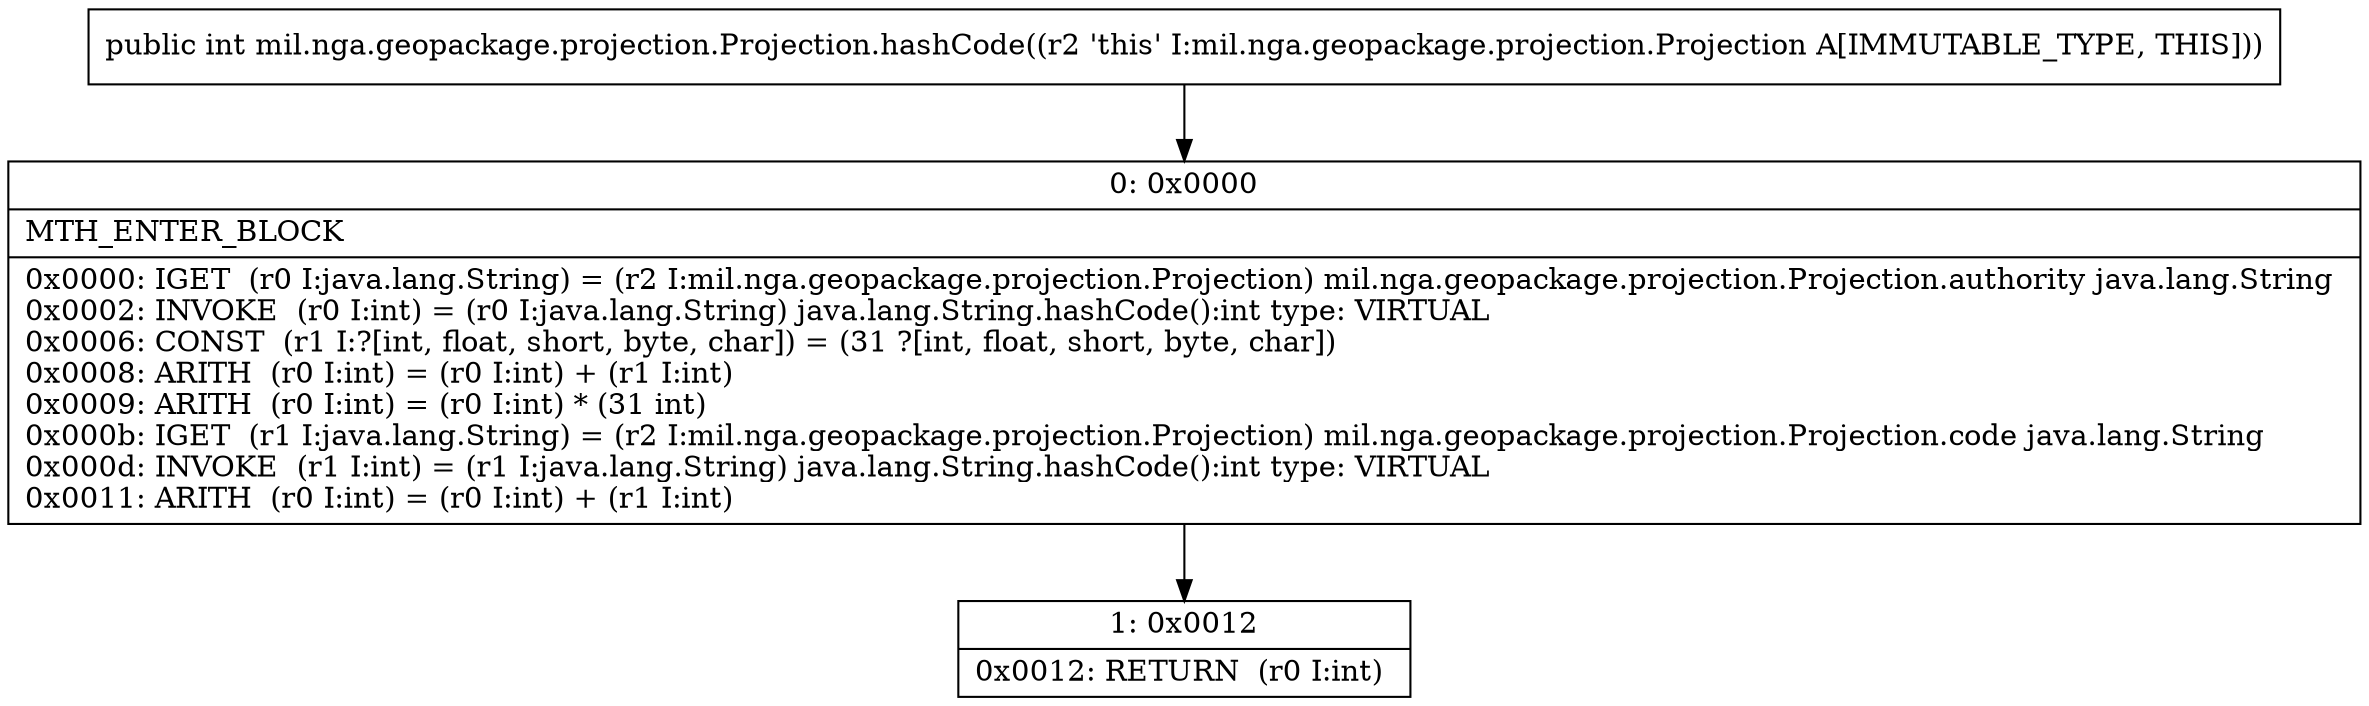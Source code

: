 digraph "CFG formil.nga.geopackage.projection.Projection.hashCode()I" {
Node_0 [shape=record,label="{0\:\ 0x0000|MTH_ENTER_BLOCK\l|0x0000: IGET  (r0 I:java.lang.String) = (r2 I:mil.nga.geopackage.projection.Projection) mil.nga.geopackage.projection.Projection.authority java.lang.String \l0x0002: INVOKE  (r0 I:int) = (r0 I:java.lang.String) java.lang.String.hashCode():int type: VIRTUAL \l0x0006: CONST  (r1 I:?[int, float, short, byte, char]) = (31 ?[int, float, short, byte, char]) \l0x0008: ARITH  (r0 I:int) = (r0 I:int) + (r1 I:int) \l0x0009: ARITH  (r0 I:int) = (r0 I:int) * (31 int) \l0x000b: IGET  (r1 I:java.lang.String) = (r2 I:mil.nga.geopackage.projection.Projection) mil.nga.geopackage.projection.Projection.code java.lang.String \l0x000d: INVOKE  (r1 I:int) = (r1 I:java.lang.String) java.lang.String.hashCode():int type: VIRTUAL \l0x0011: ARITH  (r0 I:int) = (r0 I:int) + (r1 I:int) \l}"];
Node_1 [shape=record,label="{1\:\ 0x0012|0x0012: RETURN  (r0 I:int) \l}"];
MethodNode[shape=record,label="{public int mil.nga.geopackage.projection.Projection.hashCode((r2 'this' I:mil.nga.geopackage.projection.Projection A[IMMUTABLE_TYPE, THIS])) }"];
MethodNode -> Node_0;
Node_0 -> Node_1;
}

